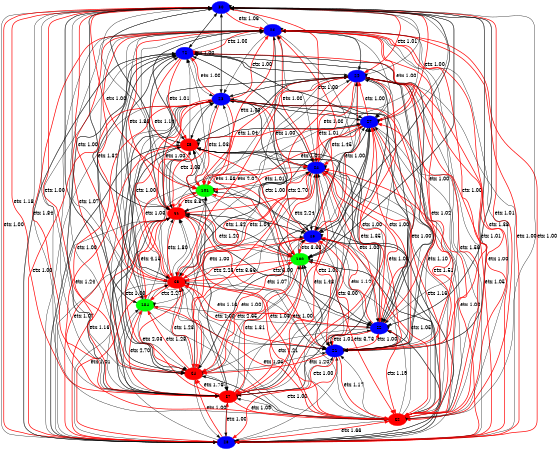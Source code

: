 digraph G {
  size="4,3";
  ranksep=0.1;
  margin=0;
  nodesep=0.01;

  30 [style=filled,fontsize=12,fontname="Helvetica",color=blue];
  26 [style=filled,fontsize=12,fontname="Helvetica",color=blue];
  30 -> 26 [label="etx 1.06",style=bold,color=red];
  28 [style=filled,fontsize=12,fontname="Helvetica",color=blue];
  62 [style=filled,fontsize=12,fontname="Helvetica",color=red];
  28 -> 62 [label="etx 1.66",style=bold,color=red];
  67 [style=filled,fontsize=12,fontname="Helvetica",color=red];
  64 [style=filled,fontsize=12,fontname="Helvetica",color=red];
  67 -> 64 [label="etx 1.76",style=bold,color=red];
  21 [style=filled,fontsize=12,fontname="Helvetica",color=blue];
  21 -> 28 [label="etx 1.00",style=bold,color=red];
  26 -> 28 [label="etx 1.00",style=bold,color=red];
  22 [style=filled,fontsize=12,fontname="Helvetica",color=blue];
  68 [style=filled,fontsize=12,fontname="Helvetica",color=red];
  22 -> 68 [label="etx 1.16",style=bold,color=red];
  100 [style=filled,fontsize=12,fontname="Helvetica",color=green];
  100 -> 67 [label="etx 1.31",style=bold,color=red];
  28 -> 26 [label="etx 1.00",style=bold,color=red];
  61 [style=filled,fontsize=12,fontname="Helvetica",color=red];
  104 [style=filled,fontsize=12,fontname="Helvetica",color=green];
  61 -> 104 [label="etx 4.15",style=bold,color=red];
  25 [style=filled,fontsize=12,fontname="Helvetica",color=blue];
  25 -> 26 [label="etx 1.01",style=bold,color=red];
  101 [style=filled,fontsize=12,fontname="Helvetica",color=green];
  101 -> 61 [label="etx 3.87",style=bold,color=red];
  100 -> 64 [label="etx 2.65",style=bold,color=red];
  25 -> 100 [label="etx 3.33",style=bold,color=red];
  24 [style=filled,fontsize=12,fontname="Helvetica",color=blue];
  24 -> 101 [label="etx 1.01",style=bold,color=red];
  65 [style=filled,fontsize=12,fontname="Helvetica",color=red];
  65 -> 68 [label="etx 1.03",style=bold,color=red];
  27 [style=filled,fontsize=12,fontname="Helvetica",color=blue];
  27 -> 22 [label="etx 1.00",style=bold,color=red];
  23 [style=filled,fontsize=12,fontname="Helvetica",color=blue];
  23 -> 100 [label="etx 1.56",style=bold,color=red];
  24 -> 62 [label="etx 1.16",style=bold,color=red];
  22 -> 25 [label="etx 1.12",style=bold,color=red];
  23 -> 28 [label="etx 1.00",style=bold,color=red];
  26 -> 67 [label="etx 1.84",style=bold,color=red];
  67 -> 62 [label="etx 1.09",style=bold,color=red];
  21 -> 62 [label="etx 1.17",style=bold,color=red];
  67 -> 68 [label="etx 2.03",style=bold,color=red];
  21 -> 24 [label="etx 1.06",style=bold,color=red];
  26 -> 24 [label="etx 1.00",style=bold,color=red];
  23 -> 26 [label="etx 1.00",style=bold,color=red];
  27 -> 21 [label="etx 1.00",style=bold,color=red];
  22 -> 26 [label="etx 1.00",style=bold,color=red];
  62 -> 104 [label="etx 1.05",style=bold,color=red];
  21 -> 68 [label="etx 1.00",style=bold,color=red];
  26 -> 68 [label="etx 1.32",style=bold,color=red];
  61 -> 100 [label="etx 1.20",style=bold,color=red];
  68 -> 62 [label="etx 1.21",style=bold,color=red];
  22 -> 62 [label="etx 1.19",style=bold,color=red];
  30 -> 27 [label="etx 1.00",style=bold,color=red];
  29 [style=filled,fontsize=12,fontname="Helvetica",color=blue];
  29 -> 62 [label="etx 1.56",style=bold,color=red];
  24 -> 67 [label="etx 1.48",style=bold,color=red];
  28 -> 27 [label="etx 1.05",style=bold,color=red];
  64 -> 104 [label="etx 1.28",style=bold,color=red];
  23 -> 68 [label="etx 1.00",style=bold,color=red];
  28 -> 68 [label="etx 1.01",style=bold,color=red];
  30 -> 67 [label="etx 1.18",style=bold,color=red];
  25 -> 65 [label="etx 1.00",style=bold,color=red];
  30 -> 101 [label="etx 1.00",style=bold,color=red];
  30 -> 62 [label="etx 1.01",style=bold,color=red];
  24 -> 64 [label="etx 3.66",style=bold,color=red];
  23 -> 24 [label="etx 1.00",style=bold,color=red];
  28 -> 24 [label="etx 1.00",style=bold,color=red];
  68 -> 104 [label="etx 2.27",style=bold,color=red];
  72 [style=filled,fontsize=12,fontname="Helvetica",color=blue];
  72 -> 65 [label="etx 1.01",style=bold,color=red];
  61 -> 68 [label="etx 1.80",style=bold,color=red];
  100 -> 62 [label="etx 3.73",style=bold,color=red];
  27 -> 26 [label="etx 1.00",style=bold,color=red];
  25 -> 62 [label="etx 1.05",style=bold,color=red];
  21 -> 64 [label="etx 1.20",style=bold,color=red];
  61 -> 62 [label="etx 1.03",style=bold,color=red];
  26 -> 64 [label="etx 1.07",style=bold,color=red];
  21 -> 61 [label="etx 1.07",style=bold,color=red];
  28 -> 67 [label="etx 1.00",style=bold,color=red];
  61 -> 24 [label="etx 2.70",style=bold,color=red];
  29 -> 101 [label="etx 1.04",style=bold,color=red];
  22 -> 27 [label="etx 1.00",style=bold,color=red];
  21 -> 67 [label="etx 1.00",style=bold,color=red];
  26 -> 62 [label="etx 1.38",style=bold,color=red];
  28 -> 64 [label="etx 1.00",style=bold,color=red];
  72 -> 101 [label="etx 1.14",style=bold,color=red];
  30 -> 24 [label="etx 1.00",style=bold,color=red];
  25 -> 29 [label="etx 1.00",style=bold,color=red];
  23 -> 62 [label="etx 1.10",style=bold,color=red];
  21 -> 26 [label="etx 1.00",style=bold,color=red];
  24 -> 68 [label="etx 1.32",style=bold,color=red];
  67 -> 104 [label="etx 2.70",style=bold,color=red];
  29 -> 68 [label="etx 2.07",style=bold,color=red];
  30 -> 64 [label="etx 1.00",style=bold,color=red];
  28 -> 61 [label="etx 1.16",style=bold,color=red];
  23 -> 61 [label="etx 1.00",style=bold,color=red];
  21 -> 29 [label="etx 1.02",style=bold,color=red];
  61 -> 64 [label="etx 1.00",style=bold,color=red];
  25 -> 64 [label="etx 1.00",style=bold,color=red];
  72 -> 72 [label="etx 1.00",style=bold,color=red];
  29 -> 28 [label="etx 1.00",style=bold,color=red];
  68 -> 100 [label="etx 6.00",style=bold,color=red];
  26 -> 101 [label="etx 1.03",style=bold,color=red];
  21 -> 101 [label="etx 1.01",style=bold,color=red];
  25 -> 67 [label="etx 1.00",style=bold,color=red];
  65 -> 62 [label="etx 1.24",style=bold,color=red];
  68 -> 64 [label="etx 1.23",style=bold,color=red];
  28 -> 30 [label="etx 1.00",style=bold,color=red];
  24 -> 100 [label="etx 2.24",style=bold,color=red];
  72 -> 62 [label="etx 1.01",style=bold,color=red];
  27 -> 29 [label="etx 1.00",style=bold,color=red];
  22 -> 21 [label="etx 1.01",style=bold,color=red];
  28 -> 101 [label="etx 1.07",style=bold,color=red];
  23 -> 101 [label="etx 1.03",style=bold,color=red];
  22 -> 24 [label="etx 1.00",style=bold,color=red];
  27 -> 24 [label="etx 1.45",style=bold,color=red];
  23 -> 72 [label="etx 1.00",style=bold,color=red];
  100 -> 68 [label="etx 2.23",style=bold,color=red];
  29 -> 64 [label="etx 1.04",style=bold,color=red];
  23 -> 67 [label="etx 1.00",style=bold,color=red];
  30 -> 29 [label="etx 1.01",style=bold,color=red];
  27 -> 62 [label="etx 1.51",style=bold,color=red];
  27 -> 101 [label="etx 1.01",style=bold,color=red];
  30 -> 68 [label="etx 1.00",style=bold,color=red];
  61 -> 26 [label="etx 1.88",style=bold,color=red];
  21 -> 25 [label="etx 3.00",style=bold,color=red];
  25 -> 68 [label="etx 1.00",style=bold,color=red];
  21 -> 22 [label="etx 1.00",style=bold,color=red];
  26 -> 72 [label="etx 1.00",style=bold,color=red];
  29 -> 24 [label="etx 1.00",style=bold,color=red];
  29 -> 67 [label="etx 1.35",style=bold,color=red];
  27 -> 61 [label="etx 1.03",style=bold,color=red];
  65 -> 24;
  62 -> 64;
  67 -> 30;
  68 -> 25;
  104 -> 25;
  30 -> 100;
  22 -> 65;
  72 -> 67;
  101 -> 101;
  27 -> 68;
  24 -> 21;
  26 -> 23;
  72 -> 21;
  100 -> 24;
  101 -> 29;
  30 -> 61;
  27 -> 72;
  101 -> 72;
  68 -> 67;
  24 -> 28;
  25 -> 25;
  26 -> 30;
  72 -> 28;
  67 -> 100;
  29 -> 29;
  64 -> 24;
  104 -> 104;
  64 -> 62;
  67 -> 27;
  22 -> 30;
  68 -> 28;
  104 -> 67;
  72 -> 61;
  64 -> 67;
  26 -> 25;
  62 -> 26;
  28 -> 23;
  29 -> 22;
  23 -> 64;
  65 -> 30;
  68 -> 27;
  101 -> 68;
  61 -> 30;
  27 -> 28;
  62 -> 29;
  65 -> 23;
  30 -> 22;
  61 -> 67;
  61 -> 61;
  26 -> 65;
  22 -> 100;
  61 -> 23;
  24 -> 23;
  25 -> 22;
  68 -> 29;
  26 -> 21;
  24 -> 61;
  72 -> 23;
  100 -> 26;
  101 -> 27;
  30 -> 25;
  68 -> 23;
  68 -> 61;
  24 -> 30;
  72 -> 30;
  64 -> 100;
  104 -> 68;
  64 -> 26;
  65 -> 27;
  67 -> 29;
  65 -> 61;
  27 -> 67;
  23 -> 25;
  104 -> 22;
  62 -> 24;
  100 -> 22;
  22 -> 61;
  62 -> 68;
  101 -> 23;
  22 -> 23;
  61 -> 72;
  23 -> 22;
  72 -> 64;
  61 -> 28;
  30 -> 104;
  65 -> 100;
  28 -> 104;
  62 -> 101;
  100 -> 29;
  65 -> 21;
  61 -> 65;
  61 -> 25;
  100 -> 65;
  61 -> 21;
  24 -> 25;
  104 -> 23;
  28 -> 29;
  26 -> 61;
  72 -> 104;
  67 -> 22;
  104 -> 30;
  68 -> 72;
  64 -> 64;
  26 -> 26;
  62 -> 23;
  29 -> 25;
  64 -> 28;
  65 -> 25;
  62 -> 67;
  104 -> 72;
  68 -> 24;
  24 -> 65;
  23 -> 27;
  104 -> 24;
  104 -> 62;
  62 -> 30;
  22 -> 64;
  101 -> 21;
  24 -> 72;
  65 -> 64;
  26 -> 22;
  61 -> 101;
  101 -> 30;
  24 -> 27;
  21 -> 100;
  72 -> 27;
  68 -> 65;
  67 -> 101;
  29 -> 30;
  68 -> 21;
  64 -> 61;
  67 -> 24;
  27 -> 100;
  62 -> 21;
  28 -> 22;
  29 -> 23;
  23 -> 65;
  64 -> 30;
  62 -> 65;
  21 -> 27;
  68 -> 26;
  23 -> 21;
  29 -> 27;
  104 -> 26;
  62 -> 28;
  64 -> 21;
  62 -> 72;
  72 -> 68;
  62 -> 61;
  24 -> 22;
  25 -> 23;
  28 -> 100;
  72 -> 22;
  27 -> 25;
  100 -> 25;
  101 -> 28;
  29 -> 61;
  21 -> 23;
  67 -> 21;
  68 -> 22;
  22 -> 28;
  24 -> 29;
  25 -> 24;
  67 -> 65;
  68 -> 30;
  72 -> 29;
  27 -> 30;
  28 -> 25;
  64 -> 25;
  67 -> 26;
  27 -> 64;
  23 -> 30;
  104 -> 21;
  64 -> 68;
  29 -> 100;
  62 -> 27;
  27 -> 23;
  29 -> 21;
  100 -> 21;
  65 -> 29;
  22 -> 22;
  101 -> 67;
  30 -> 65;
  65 -> 67;
  61 -> 29;
  27 -> 65;
  62 -> 100;
  64 -> 23;
  100 -> 28;
  65 -> 22;
  30 -> 23;
  30 -> 72;
  28 -> 72;
  61 -> 22;
  24 -> 24;
  25 -> 21;
  64 -> 72;
  100 -> 61;
  72 -> 24;
  27 -> 27;
  21 -> 65;
  28 -> 28;
  100 -> 27;
  101 -> 26;
  30 -> 30;
  21 -> 21;
  67 -> 23;
  67 -> 61;
  25 -> 30;
  67 -> 67;
  26 -> 29;
  62 -> 22;
  22 -> 72;
  29 -> 26;
  64 -> 27;
  65 -> 28;
  65 -> 26;
  21 -> 30;
  67 -> 28;
  22 -> 29;
  29 -> 72;
  67 -> 72;
  65 -> 72;
  104 -> 61;
  26 -> 100;
  62 -> 25;
  22 -> 67;
  68 -> 68;
  100 -> 23;
  29 -> 65;
  62 -> 62;
  65 -> 65;
  61 -> 27;
  100 -> 30;
  30 -> 21;
  100 -> 100;
  24 -> 26;
  25 -> 27;
  72 -> 26;
  101 -> 62;
  25 -> 61;
  104 -> 64;
  101 -> 24;
  30 -> 28;
  67 -> 25;
  23 -> 29;
  28 -> 65;
  25 -> 28;
  64 -> 65;
  26 -> 27;
  21 -> 72;
  28 -> 21;
  64 -> 29;
}
